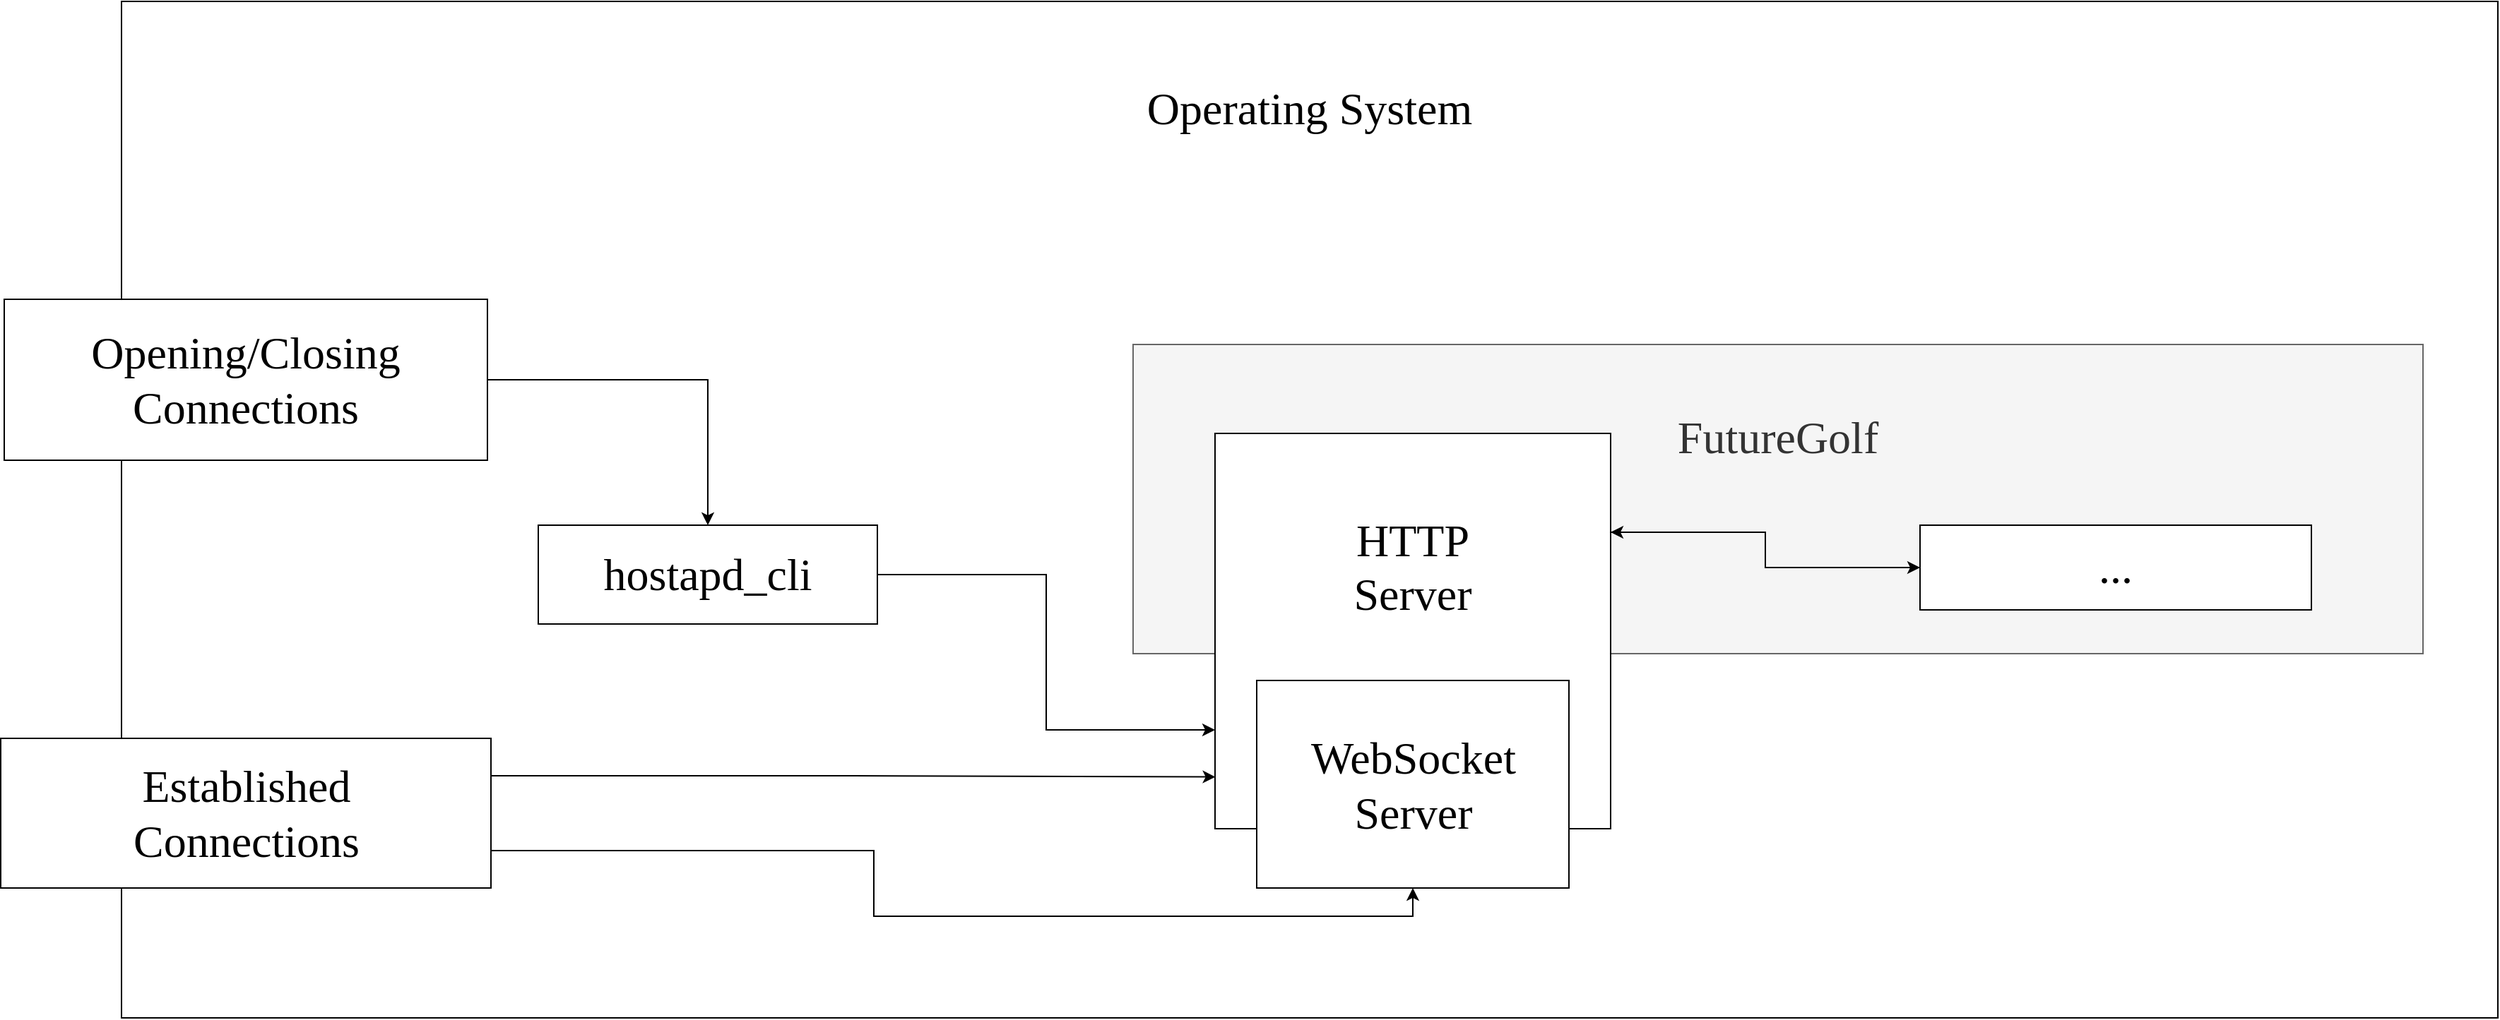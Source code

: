 <mxfile version="12.9.8" type="github"><diagram id="G4b_6h6ttVIJuGGbyM8B" name="Page-1"><mxGraphModel dx="2031" dy="1109" grid="0" gridSize="10" guides="1" tooltips="1" connect="1" arrows="1" fold="1" page="1" pageScale="1" pageWidth="1920" pageHeight="1080" math="0" shadow="0" extFonts="Ubuntu^https://fonts.googleapis.com/css?family=Ubuntu"><root><mxCell id="0"/><mxCell id="1" parent="0"/><mxCell id="YHGTjydLvxblbhcLh8xU-4" value="Operating System" style="rounded=0;whiteSpace=wrap;html=1;fontFamily=Ubuntu;fontSize=32;align=center;verticalAlign=top;spacingTop=50;" vertex="1" parent="1"><mxGeometry x="119" y="73" width="1682" height="720" as="geometry"/></mxCell><mxCell id="YHGTjydLvxblbhcLh8xU-6" value="&lt;div&gt;FutureGolf&lt;/div&gt;" style="rounded=0;whiteSpace=wrap;html=1;fontFamily=Ubuntu;fontSize=32;align=center;verticalAlign=top;spacingTop=40;fillColor=#f5f5f5;strokeColor=#666666;fontColor=#333333;" vertex="1" parent="1"><mxGeometry x="835" y="316" width="913" height="219" as="geometry"/></mxCell><mxCell id="YHGTjydLvxblbhcLh8xU-37" style="edgeStyle=orthogonalEdgeStyle;rounded=0;orthogonalLoop=1;jettySize=auto;html=1;exitX=1;exitY=0.25;exitDx=0;exitDy=0;fontFamily=Ubuntu;fontSize=32;" edge="1" parent="1" source="YHGTjydLvxblbhcLh8xU-1" target="YHGTjydLvxblbhcLh8xU-35"><mxGeometry relative="1" as="geometry"/></mxCell><mxCell id="YHGTjydLvxblbhcLh8xU-1" value="&lt;div style=&quot;font-size: 32px&quot;&gt;&lt;font&gt;HTTP&lt;/font&gt;&lt;/div&gt;&lt;div style=&quot;font-size: 32px&quot;&gt;&lt;font&gt;Server&lt;/font&gt;&lt;/div&gt;" style="rounded=0;whiteSpace=wrap;html=1;verticalAlign=top;align=center;spacingLeft=0;spacingTop=50;fontSize=32;fontFamily=Ubuntu;FType=g;" vertex="1" parent="1"><mxGeometry x="893" y="379" width="280" height="280" as="geometry"/></mxCell><mxCell id="YHGTjydLvxblbhcLh8xU-2" value="&lt;div&gt;WebSocket&lt;/div&gt;&lt;div&gt;Server&lt;br&gt;&lt;/div&gt;" style="rounded=0;whiteSpace=wrap;html=1;fontFamily=Ubuntu;fontSize=32;align=center;" vertex="1" parent="1"><mxGeometry x="922.5" y="554" width="221" height="147" as="geometry"/></mxCell><mxCell id="YHGTjydLvxblbhcLh8xU-18" style="edgeStyle=orthogonalEdgeStyle;rounded=0;orthogonalLoop=1;jettySize=auto;html=1;fontFamily=Ubuntu;fontSize=32;entryX=0;entryY=0.75;entryDx=0;entryDy=0;" edge="1" parent="1" source="YHGTjydLvxblbhcLh8xU-5" target="YHGTjydLvxblbhcLh8xU-1"><mxGeometry relative="1" as="geometry"><mxPoint x="817" y="1105" as="targetPoint"/></mxGeometry></mxCell><mxCell id="YHGTjydLvxblbhcLh8xU-5" value="hostapd_cli" style="rounded=0;whiteSpace=wrap;html=1;fontFamily=Ubuntu;fontSize=32;align=center;" vertex="1" parent="1"><mxGeometry x="414" y="444" width="240" height="70" as="geometry"/></mxCell><mxCell id="YHGTjydLvxblbhcLh8xU-17" style="edgeStyle=orthogonalEdgeStyle;rounded=0;orthogonalLoop=1;jettySize=auto;html=1;exitX=1;exitY=0.5;exitDx=0;exitDy=0;fontFamily=Ubuntu;fontSize=32;" edge="1" parent="1" source="YHGTjydLvxblbhcLh8xU-8" target="YHGTjydLvxblbhcLh8xU-5"><mxGeometry relative="1" as="geometry"/></mxCell><mxCell id="YHGTjydLvxblbhcLh8xU-8" value="&lt;div&gt;Opening/Closing&lt;/div&gt;&lt;div&gt;Connections&lt;br&gt;&lt;/div&gt;" style="rounded=0;whiteSpace=wrap;html=1;fontFamily=Ubuntu;fontSize=32;align=center;" vertex="1" parent="1"><mxGeometry x="36" y="284" width="342" height="114" as="geometry"/></mxCell><mxCell id="YHGTjydLvxblbhcLh8xU-36" style="edgeStyle=orthogonalEdgeStyle;rounded=0;orthogonalLoop=1;jettySize=auto;html=1;exitX=0;exitY=0.5;exitDx=0;exitDy=0;entryX=1;entryY=0.25;entryDx=0;entryDy=0;fontFamily=Ubuntu;fontSize=32;" edge="1" parent="1" source="YHGTjydLvxblbhcLh8xU-35" target="YHGTjydLvxblbhcLh8xU-1"><mxGeometry relative="1" as="geometry"/></mxCell><mxCell id="YHGTjydLvxblbhcLh8xU-35" value="..." style="rounded=0;whiteSpace=wrap;html=1;fontFamily=Ubuntu;fontSize=32;align=center;" vertex="1" parent="1"><mxGeometry x="1392" y="444" width="277" height="60" as="geometry"/></mxCell><mxCell id="YHGTjydLvxblbhcLh8xU-44" style="edgeStyle=orthogonalEdgeStyle;rounded=0;orthogonalLoop=1;jettySize=auto;html=1;exitX=1;exitY=0.25;exitDx=0;exitDy=0;entryX=0.001;entryY=0.869;entryDx=0;entryDy=0;entryPerimeter=0;fontFamily=Ubuntu;fontSize=32;" edge="1" parent="1" source="YHGTjydLvxblbhcLh8xU-40" target="YHGTjydLvxblbhcLh8xU-1"><mxGeometry relative="1" as="geometry"/></mxCell><mxCell id="YHGTjydLvxblbhcLh8xU-45" style="edgeStyle=orthogonalEdgeStyle;rounded=0;orthogonalLoop=1;jettySize=auto;html=1;exitX=1;exitY=0.75;exitDx=0;exitDy=0;entryX=0.5;entryY=1;entryDx=0;entryDy=0;fontFamily=Ubuntu;fontSize=32;" edge="1" parent="1" source="YHGTjydLvxblbhcLh8xU-40" target="YHGTjydLvxblbhcLh8xU-2"><mxGeometry relative="1" as="geometry"/></mxCell><mxCell id="YHGTjydLvxblbhcLh8xU-40" value="&lt;div&gt;Established&lt;/div&gt;&lt;div&gt;Connections&lt;/div&gt;" style="rounded=0;whiteSpace=wrap;html=1;fontFamily=Ubuntu;fontSize=32;align=center;" vertex="1" parent="1"><mxGeometry x="33.5" y="595" width="347" height="106" as="geometry"/></mxCell></root></mxGraphModel></diagram></mxfile>